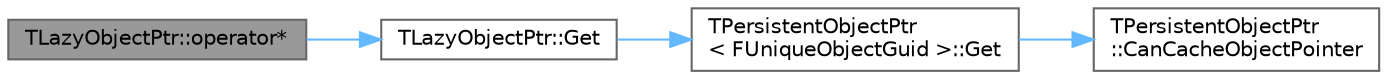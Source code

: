 digraph "TLazyObjectPtr::operator*"
{
 // INTERACTIVE_SVG=YES
 // LATEX_PDF_SIZE
  bgcolor="transparent";
  edge [fontname=Helvetica,fontsize=10,labelfontname=Helvetica,labelfontsize=10];
  node [fontname=Helvetica,fontsize=10,shape=box,height=0.2,width=0.4];
  rankdir="LR";
  Node1 [id="Node000001",label="TLazyObjectPtr::operator*",height=0.2,width=0.4,color="gray40", fillcolor="grey60", style="filled", fontcolor="black",tooltip="Dereference the lazy pointer."];
  Node1 -> Node2 [id="edge1_Node000001_Node000002",color="steelblue1",style="solid",tooltip=" "];
  Node2 [id="Node000002",label="TLazyObjectPtr::Get",height=0.2,width=0.4,color="grey40", fillcolor="white", style="filled",URL="$d5/d73/structTLazyObjectPtr.html#abaaa5a8fdd749cfa16abc233c50ece44",tooltip="Dereference the lazy pointer."];
  Node2 -> Node3 [id="edge2_Node000002_Node000003",color="steelblue1",style="solid",tooltip=" "];
  Node3 [id="Node000003",label="TPersistentObjectPtr\l\< FUniqueObjectGuid \>::Get",height=0.2,width=0.4,color="grey40", fillcolor="white", style="filled",URL="$d5/dce/structTPersistentObjectPtr.html#aef3fc647518b35f9553fde5f9de654fb",tooltip=" "];
  Node3 -> Node4 [id="edge3_Node000003_Node000004",color="steelblue1",style="solid",tooltip=" "];
  Node4 [id="Node000004",label="TPersistentObjectPtr\l::CanCacheObjectPointer",height=0.2,width=0.4,color="grey40", fillcolor="white", style="filled",URL="$d5/dce/structTPersistentObjectPtr.html#a1ce8d3ac9058ba8acf5f6350139e7333",tooltip=" "];
}
